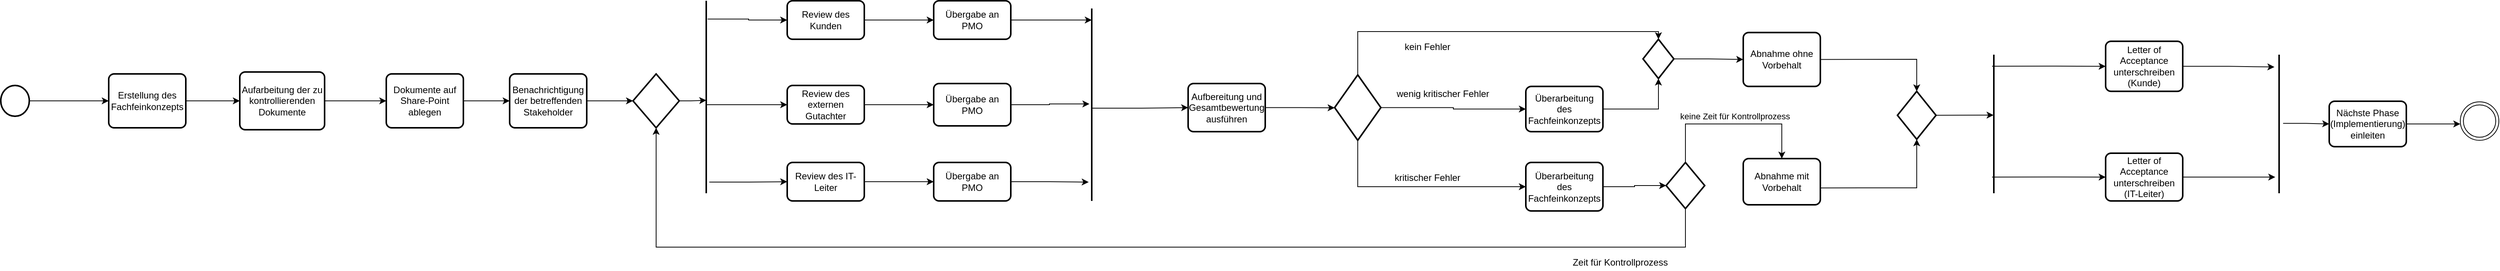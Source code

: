 <mxfile version="15.5.0" type="github">
  <diagram id="C5RBs43oDa-KdzZeNtuy" name="Page-1">
    <mxGraphModel dx="1221" dy="681" grid="1" gridSize="10" guides="1" tooltips="1" connect="1" arrows="1" fold="1" page="1" pageScale="1" pageWidth="827" pageHeight="1169" math="0" shadow="0">
      <root>
        <mxCell id="WIyWlLk6GJQsqaUBKTNV-0" />
        <mxCell id="WIyWlLk6GJQsqaUBKTNV-1" parent="WIyWlLk6GJQsqaUBKTNV-0" />
        <mxCell id="Rqcq4zvR49fvZkb_9wGG-0" value="" style="strokeWidth=2;html=1;shape=mxgraph.flowchart.start_2;whiteSpace=wrap;" vertex="1" parent="WIyWlLk6GJQsqaUBKTNV-1">
          <mxGeometry x="40" y="120" width="37" height="40" as="geometry" />
        </mxCell>
        <mxCell id="Rqcq4zvR49fvZkb_9wGG-1" value="Erstellung des Fachfeinkonzepts" style="rounded=1;whiteSpace=wrap;html=1;absoluteArcSize=1;arcSize=14;strokeWidth=2;" vertex="1" parent="WIyWlLk6GJQsqaUBKTNV-1">
          <mxGeometry x="180" y="105" width="100" height="70" as="geometry" />
        </mxCell>
        <mxCell id="Rqcq4zvR49fvZkb_9wGG-3" value="" style="endArrow=classic;html=1;rounded=0;edgeStyle=orthogonalEdgeStyle;exitX=1;exitY=0.5;exitDx=0;exitDy=0;exitPerimeter=0;entryX=0;entryY=0.5;entryDx=0;entryDy=0;" edge="1" parent="WIyWlLk6GJQsqaUBKTNV-1" source="Rqcq4zvR49fvZkb_9wGG-0" target="Rqcq4zvR49fvZkb_9wGG-1">
          <mxGeometry width="50" height="50" relative="1" as="geometry">
            <mxPoint x="90" y="160" as="sourcePoint" />
            <mxPoint x="140" y="110" as="targetPoint" />
          </mxGeometry>
        </mxCell>
        <mxCell id="Rqcq4zvR49fvZkb_9wGG-4" value="Aufarbeitung der zu kontrollierenden Dokumente" style="rounded=1;whiteSpace=wrap;html=1;absoluteArcSize=1;arcSize=14;strokeWidth=2;" vertex="1" parent="WIyWlLk6GJQsqaUBKTNV-1">
          <mxGeometry x="350" y="102.5" width="110" height="75" as="geometry" />
        </mxCell>
        <mxCell id="Rqcq4zvR49fvZkb_9wGG-5" value="" style="endArrow=classic;html=1;rounded=0;edgeStyle=orthogonalEdgeStyle;exitX=1;exitY=0.5;exitDx=0;exitDy=0;entryX=0;entryY=0.5;entryDx=0;entryDy=0;" edge="1" parent="WIyWlLk6GJQsqaUBKTNV-1" source="Rqcq4zvR49fvZkb_9wGG-1" target="Rqcq4zvR49fvZkb_9wGG-4">
          <mxGeometry width="50" height="50" relative="1" as="geometry">
            <mxPoint x="290" y="280" as="sourcePoint" />
            <mxPoint x="340" y="230" as="targetPoint" />
          </mxGeometry>
        </mxCell>
        <mxCell id="Rqcq4zvR49fvZkb_9wGG-6" value="Dokumente auf Share-Point ablegen" style="rounded=1;whiteSpace=wrap;html=1;absoluteArcSize=1;arcSize=14;strokeWidth=2;" vertex="1" parent="WIyWlLk6GJQsqaUBKTNV-1">
          <mxGeometry x="540" y="105" width="100" height="70" as="geometry" />
        </mxCell>
        <mxCell id="Rqcq4zvR49fvZkb_9wGG-7" value="" style="endArrow=classic;html=1;rounded=0;edgeStyle=orthogonalEdgeStyle;exitX=1;exitY=0.5;exitDx=0;exitDy=0;entryX=0;entryY=0.5;entryDx=0;entryDy=0;" edge="1" parent="WIyWlLk6GJQsqaUBKTNV-1" source="Rqcq4zvR49fvZkb_9wGG-4" target="Rqcq4zvR49fvZkb_9wGG-6">
          <mxGeometry width="50" height="50" relative="1" as="geometry">
            <mxPoint x="480" y="280" as="sourcePoint" />
            <mxPoint x="530" y="230" as="targetPoint" />
          </mxGeometry>
        </mxCell>
        <mxCell id="Rqcq4zvR49fvZkb_9wGG-8" value="Benachrichtigung der betreffenden Stakeholder" style="rounded=1;whiteSpace=wrap;html=1;absoluteArcSize=1;arcSize=14;strokeWidth=2;" vertex="1" parent="WIyWlLk6GJQsqaUBKTNV-1">
          <mxGeometry x="700" y="105" width="100" height="70" as="geometry" />
        </mxCell>
        <mxCell id="Rqcq4zvR49fvZkb_9wGG-9" value="" style="endArrow=classic;html=1;rounded=0;edgeStyle=orthogonalEdgeStyle;exitX=1;exitY=0.5;exitDx=0;exitDy=0;entryX=0;entryY=0.5;entryDx=0;entryDy=0;" edge="1" parent="WIyWlLk6GJQsqaUBKTNV-1" source="Rqcq4zvR49fvZkb_9wGG-6" target="Rqcq4zvR49fvZkb_9wGG-8">
          <mxGeometry width="50" height="50" relative="1" as="geometry">
            <mxPoint x="640" y="320" as="sourcePoint" />
            <mxPoint x="690" y="270" as="targetPoint" />
          </mxGeometry>
        </mxCell>
        <mxCell id="Rqcq4zvR49fvZkb_9wGG-10" value="Review des Kunden" style="rounded=1;whiteSpace=wrap;html=1;absoluteArcSize=1;arcSize=14;strokeWidth=2;" vertex="1" parent="WIyWlLk6GJQsqaUBKTNV-1">
          <mxGeometry x="1060" y="10" width="100" height="50" as="geometry" />
        </mxCell>
        <mxCell id="Rqcq4zvR49fvZkb_9wGG-11" value="Review des externen Gutachter" style="rounded=1;whiteSpace=wrap;html=1;absoluteArcSize=1;arcSize=14;strokeWidth=2;" vertex="1" parent="WIyWlLk6GJQsqaUBKTNV-1">
          <mxGeometry x="1060" y="120" width="100" height="50" as="geometry" />
        </mxCell>
        <mxCell id="Rqcq4zvR49fvZkb_9wGG-12" value="Review des IT-Leiter" style="rounded=1;whiteSpace=wrap;html=1;absoluteArcSize=1;arcSize=14;strokeWidth=2;" vertex="1" parent="WIyWlLk6GJQsqaUBKTNV-1">
          <mxGeometry x="1060" y="220" width="100" height="50" as="geometry" />
        </mxCell>
        <mxCell id="Rqcq4zvR49fvZkb_9wGG-16" value="" style="line;strokeWidth=2;direction=south;html=1;" vertex="1" parent="WIyWlLk6GJQsqaUBKTNV-1">
          <mxGeometry x="950" y="10" width="10" height="250" as="geometry" />
        </mxCell>
        <mxCell id="Rqcq4zvR49fvZkb_9wGG-21" value="" style="endArrow=classic;html=1;rounded=0;edgeStyle=orthogonalEdgeStyle;entryX=0;entryY=0.5;entryDx=0;entryDy=0;exitX=0.095;exitY=0.312;exitDx=0;exitDy=0;exitPerimeter=0;" edge="1" parent="WIyWlLk6GJQsqaUBKTNV-1" source="Rqcq4zvR49fvZkb_9wGG-16" target="Rqcq4zvR49fvZkb_9wGG-10">
          <mxGeometry width="50" height="50" relative="1" as="geometry">
            <mxPoint x="1015" y="35" as="sourcePoint" />
            <mxPoint x="960" y="40" as="targetPoint" />
          </mxGeometry>
        </mxCell>
        <mxCell id="Rqcq4zvR49fvZkb_9wGG-24" value="" style="endArrow=classic;html=1;rounded=0;edgeStyle=orthogonalEdgeStyle;entryX=0;entryY=0.5;entryDx=0;entryDy=0;exitX=0.942;exitY=0.1;exitDx=0;exitDy=0;exitPerimeter=0;" edge="1" parent="WIyWlLk6GJQsqaUBKTNV-1" source="Rqcq4zvR49fvZkb_9wGG-16" target="Rqcq4zvR49fvZkb_9wGG-12">
          <mxGeometry width="50" height="50" relative="1" as="geometry">
            <mxPoint x="1010" y="340" as="sourcePoint" />
            <mxPoint x="1060" y="290" as="targetPoint" />
          </mxGeometry>
        </mxCell>
        <mxCell id="Rqcq4zvR49fvZkb_9wGG-25" value="" style="endArrow=classic;html=1;rounded=0;edgeStyle=orthogonalEdgeStyle;entryX=0;entryY=0.5;entryDx=0;entryDy=0;exitX=0.54;exitY=0.571;exitDx=0;exitDy=0;exitPerimeter=0;" edge="1" parent="WIyWlLk6GJQsqaUBKTNV-1" source="Rqcq4zvR49fvZkb_9wGG-16" target="Rqcq4zvR49fvZkb_9wGG-11">
          <mxGeometry width="50" height="50" relative="1" as="geometry">
            <mxPoint x="1050" y="130" as="sourcePoint" />
            <mxPoint x="1100" y="80" as="targetPoint" />
          </mxGeometry>
        </mxCell>
        <mxCell id="Rqcq4zvR49fvZkb_9wGG-26" value="Übergabe an PMO" style="rounded=1;whiteSpace=wrap;html=1;absoluteArcSize=1;arcSize=14;strokeWidth=2;" vertex="1" parent="WIyWlLk6GJQsqaUBKTNV-1">
          <mxGeometry x="1250" y="10" width="100" height="50" as="geometry" />
        </mxCell>
        <mxCell id="Rqcq4zvR49fvZkb_9wGG-27" value="Übergabe an PMO" style="rounded=1;whiteSpace=wrap;html=1;absoluteArcSize=1;arcSize=14;strokeWidth=2;" vertex="1" parent="WIyWlLk6GJQsqaUBKTNV-1">
          <mxGeometry x="1250" y="117.5" width="100" height="55" as="geometry" />
        </mxCell>
        <mxCell id="Rqcq4zvR49fvZkb_9wGG-28" value="Übergabe an PMO" style="rounded=1;whiteSpace=wrap;html=1;absoluteArcSize=1;arcSize=14;strokeWidth=2;" vertex="1" parent="WIyWlLk6GJQsqaUBKTNV-1">
          <mxGeometry x="1250" y="220" width="100" height="50" as="geometry" />
        </mxCell>
        <mxCell id="Rqcq4zvR49fvZkb_9wGG-29" value="" style="endArrow=classic;html=1;rounded=0;edgeStyle=orthogonalEdgeStyle;exitX=1;exitY=0.5;exitDx=0;exitDy=0;entryX=0;entryY=0.5;entryDx=0;entryDy=0;" edge="1" parent="WIyWlLk6GJQsqaUBKTNV-1" source="Rqcq4zvR49fvZkb_9wGG-10" target="Rqcq4zvR49fvZkb_9wGG-26">
          <mxGeometry width="50" height="50" relative="1" as="geometry">
            <mxPoint x="1170" y="50" as="sourcePoint" />
            <mxPoint x="1220" as="targetPoint" />
          </mxGeometry>
        </mxCell>
        <mxCell id="Rqcq4zvR49fvZkb_9wGG-30" value="" style="endArrow=classic;html=1;rounded=0;edgeStyle=orthogonalEdgeStyle;exitX=1;exitY=0.5;exitDx=0;exitDy=0;entryX=0;entryY=0.5;entryDx=0;entryDy=0;" edge="1" parent="WIyWlLk6GJQsqaUBKTNV-1" source="Rqcq4zvR49fvZkb_9wGG-11" target="Rqcq4zvR49fvZkb_9wGG-27">
          <mxGeometry width="50" height="50" relative="1" as="geometry">
            <mxPoint x="1170" y="180" as="sourcePoint" />
            <mxPoint x="1220" y="130" as="targetPoint" />
          </mxGeometry>
        </mxCell>
        <mxCell id="Rqcq4zvR49fvZkb_9wGG-31" value="" style="endArrow=classic;html=1;rounded=0;edgeStyle=orthogonalEdgeStyle;exitX=1;exitY=0.5;exitDx=0;exitDy=0;entryX=0;entryY=0.5;entryDx=0;entryDy=0;" edge="1" parent="WIyWlLk6GJQsqaUBKTNV-1" source="Rqcq4zvR49fvZkb_9wGG-12" target="Rqcq4zvR49fvZkb_9wGG-28">
          <mxGeometry width="50" height="50" relative="1" as="geometry">
            <mxPoint x="1160" y="340" as="sourcePoint" />
            <mxPoint x="1210" y="290" as="targetPoint" />
          </mxGeometry>
        </mxCell>
        <mxCell id="Rqcq4zvR49fvZkb_9wGG-32" value="" style="line;strokeWidth=2;direction=south;html=1;" vertex="1" parent="WIyWlLk6GJQsqaUBKTNV-1">
          <mxGeometry x="1450" y="20" width="10" height="250" as="geometry" />
        </mxCell>
        <mxCell id="Rqcq4zvR49fvZkb_9wGG-33" value="" style="endArrow=classic;html=1;rounded=0;edgeStyle=orthogonalEdgeStyle;exitX=1;exitY=0.5;exitDx=0;exitDy=0;" edge="1" parent="WIyWlLk6GJQsqaUBKTNV-1" source="Rqcq4zvR49fvZkb_9wGG-26">
          <mxGeometry width="50" height="50" relative="1" as="geometry">
            <mxPoint x="1380" y="410" as="sourcePoint" />
            <mxPoint x="1455" y="35" as="targetPoint" />
          </mxGeometry>
        </mxCell>
        <mxCell id="Rqcq4zvR49fvZkb_9wGG-34" value="" style="endArrow=classic;html=1;rounded=0;edgeStyle=orthogonalEdgeStyle;exitX=1;exitY=0.5;exitDx=0;exitDy=0;entryX=0.496;entryY=0.806;entryDx=0;entryDy=0;entryPerimeter=0;" edge="1" parent="WIyWlLk6GJQsqaUBKTNV-1" source="Rqcq4zvR49fvZkb_9wGG-27" target="Rqcq4zvR49fvZkb_9wGG-32">
          <mxGeometry width="50" height="50" relative="1" as="geometry">
            <mxPoint x="1120" y="130" as="sourcePoint" />
            <mxPoint x="1170" y="80" as="targetPoint" />
          </mxGeometry>
        </mxCell>
        <mxCell id="Rqcq4zvR49fvZkb_9wGG-36" value="" style="endArrow=classic;html=1;rounded=0;edgeStyle=orthogonalEdgeStyle;exitX=1;exitY=0.5;exitDx=0;exitDy=0;entryX=0.902;entryY=0.9;entryDx=0;entryDy=0;entryPerimeter=0;" edge="1" parent="WIyWlLk6GJQsqaUBKTNV-1" source="Rqcq4zvR49fvZkb_9wGG-28" target="Rqcq4zvR49fvZkb_9wGG-32">
          <mxGeometry width="50" height="50" relative="1" as="geometry">
            <mxPoint x="1360" y="350" as="sourcePoint" />
            <mxPoint x="1410" y="300" as="targetPoint" />
          </mxGeometry>
        </mxCell>
        <mxCell id="Rqcq4zvR49fvZkb_9wGG-37" value="Aufbereitung und Gesamtbewertung ausführen" style="rounded=1;whiteSpace=wrap;html=1;absoluteArcSize=1;arcSize=14;strokeWidth=2;" vertex="1" parent="WIyWlLk6GJQsqaUBKTNV-1">
          <mxGeometry x="1580" y="117.5" width="100" height="62.5" as="geometry" />
        </mxCell>
        <mxCell id="Rqcq4zvR49fvZkb_9wGG-39" value="" style="endArrow=classic;html=1;rounded=0;edgeStyle=orthogonalEdgeStyle;entryX=0;entryY=0.5;entryDx=0;entryDy=0;exitX=0.518;exitY=0.429;exitDx=0;exitDy=0;exitPerimeter=0;" edge="1" parent="WIyWlLk6GJQsqaUBKTNV-1" source="Rqcq4zvR49fvZkb_9wGG-32" target="Rqcq4zvR49fvZkb_9wGG-37">
          <mxGeometry width="50" height="50" relative="1" as="geometry">
            <mxPoint x="1490" y="180" as="sourcePoint" />
            <mxPoint x="1540" y="130" as="targetPoint" />
          </mxGeometry>
        </mxCell>
        <mxCell id="Rqcq4zvR49fvZkb_9wGG-40" value="" style="strokeWidth=2;html=1;shape=mxgraph.flowchart.decision;whiteSpace=wrap;" vertex="1" parent="WIyWlLk6GJQsqaUBKTNV-1">
          <mxGeometry x="1770" y="106.25" width="60" height="85" as="geometry" />
        </mxCell>
        <mxCell id="Rqcq4zvR49fvZkb_9wGG-41" value="" style="endArrow=classic;html=1;rounded=0;edgeStyle=orthogonalEdgeStyle;exitX=1;exitY=0.5;exitDx=0;exitDy=0;" edge="1" parent="WIyWlLk6GJQsqaUBKTNV-1" source="Rqcq4zvR49fvZkb_9wGG-37">
          <mxGeometry width="50" height="50" relative="1" as="geometry">
            <mxPoint x="1720" y="290" as="sourcePoint" />
            <mxPoint x="1770" y="149" as="targetPoint" />
          </mxGeometry>
        </mxCell>
        <mxCell id="Rqcq4zvR49fvZkb_9wGG-42" value="" style="endArrow=classic;html=1;rounded=0;edgeStyle=orthogonalEdgeStyle;exitX=0.5;exitY=0;exitDx=0;exitDy=0;exitPerimeter=0;entryX=0.5;entryY=0;entryDx=0;entryDy=0;entryPerimeter=0;" edge="1" parent="WIyWlLk6GJQsqaUBKTNV-1" source="Rqcq4zvR49fvZkb_9wGG-40" target="Rqcq4zvR49fvZkb_9wGG-58">
          <mxGeometry width="50" height="50" relative="1" as="geometry">
            <mxPoint x="1940" y="100" as="sourcePoint" />
            <mxPoint x="1930" y="70" as="targetPoint" />
          </mxGeometry>
        </mxCell>
        <mxCell id="Rqcq4zvR49fvZkb_9wGG-43" value="kein Fehler" style="text;html=1;align=center;verticalAlign=middle;resizable=0;points=[];autosize=1;strokeColor=none;fillColor=none;" vertex="1" parent="WIyWlLk6GJQsqaUBKTNV-1">
          <mxGeometry x="1855" y="60" width="70" height="20" as="geometry" />
        </mxCell>
        <mxCell id="Rqcq4zvR49fvZkb_9wGG-44" value="" style="endArrow=classic;html=1;rounded=0;edgeStyle=orthogonalEdgeStyle;exitX=1;exitY=0.5;exitDx=0;exitDy=0;exitPerimeter=0;entryX=0;entryY=0.5;entryDx=0;entryDy=0;" edge="1" parent="WIyWlLk6GJQsqaUBKTNV-1" source="Rqcq4zvR49fvZkb_9wGG-40" target="Rqcq4zvR49fvZkb_9wGG-56">
          <mxGeometry width="50" height="50" relative="1" as="geometry">
            <mxPoint x="1870" y="180" as="sourcePoint" />
            <mxPoint x="1960" y="149" as="targetPoint" />
          </mxGeometry>
        </mxCell>
        <mxCell id="Rqcq4zvR49fvZkb_9wGG-45" value="wenig kritischer Fehler" style="text;html=1;align=center;verticalAlign=middle;resizable=0;points=[];autosize=1;strokeColor=none;fillColor=none;" vertex="1" parent="WIyWlLk6GJQsqaUBKTNV-1">
          <mxGeometry x="1840" y="121.25" width="140" height="20" as="geometry" />
        </mxCell>
        <mxCell id="Rqcq4zvR49fvZkb_9wGG-46" value="" style="endArrow=classic;html=1;rounded=0;edgeStyle=orthogonalEdgeStyle;exitX=0.5;exitY=1;exitDx=0;exitDy=0;exitPerimeter=0;entryX=0;entryY=0.5;entryDx=0;entryDy=0;" edge="1" parent="WIyWlLk6GJQsqaUBKTNV-1" source="Rqcq4zvR49fvZkb_9wGG-40" target="Rqcq4zvR49fvZkb_9wGG-49">
          <mxGeometry width="50" height="50" relative="1" as="geometry">
            <mxPoint x="1850" y="240" as="sourcePoint" />
            <mxPoint x="1950" y="230" as="targetPoint" />
            <Array as="points">
              <mxPoint x="1800" y="252" />
            </Array>
          </mxGeometry>
        </mxCell>
        <mxCell id="Rqcq4zvR49fvZkb_9wGG-47" value="kritischer Fehler" style="text;html=1;align=center;verticalAlign=middle;resizable=0;points=[];autosize=1;strokeColor=none;fillColor=none;" vertex="1" parent="WIyWlLk6GJQsqaUBKTNV-1">
          <mxGeometry x="1840" y="230" width="100" height="20" as="geometry" />
        </mxCell>
        <mxCell id="Rqcq4zvR49fvZkb_9wGG-49" value="Überarbeitung des Fachfeinkonzepts" style="rounded=1;whiteSpace=wrap;html=1;absoluteArcSize=1;arcSize=14;strokeWidth=2;" vertex="1" parent="WIyWlLk6GJQsqaUBKTNV-1">
          <mxGeometry x="2018" y="220" width="100" height="63" as="geometry" />
        </mxCell>
        <mxCell id="Rqcq4zvR49fvZkb_9wGG-50" value="" style="strokeWidth=2;html=1;shape=mxgraph.flowchart.decision;whiteSpace=wrap;" vertex="1" parent="WIyWlLk6GJQsqaUBKTNV-1">
          <mxGeometry x="860" y="105" width="60" height="70" as="geometry" />
        </mxCell>
        <mxCell id="Rqcq4zvR49fvZkb_9wGG-53" value="" style="endArrow=classic;html=1;rounded=0;edgeStyle=orthogonalEdgeStyle;entryX=0;entryY=0.5;entryDx=0;entryDy=0;entryPerimeter=0;exitX=1;exitY=0.5;exitDx=0;exitDy=0;" edge="1" parent="WIyWlLk6GJQsqaUBKTNV-1" source="Rqcq4zvR49fvZkb_9wGG-8" target="Rqcq4zvR49fvZkb_9wGG-50">
          <mxGeometry width="50" height="50" relative="1" as="geometry">
            <mxPoint x="820" y="240" as="sourcePoint" />
            <mxPoint x="880" y="210" as="targetPoint" />
          </mxGeometry>
        </mxCell>
        <mxCell id="Rqcq4zvR49fvZkb_9wGG-54" value="" style="endArrow=classic;html=1;rounded=0;edgeStyle=orthogonalEdgeStyle;exitX=1;exitY=0.5;exitDx=0;exitDy=0;exitPerimeter=0;entryX=0.517;entryY=0.5;entryDx=0;entryDy=0;entryPerimeter=0;" edge="1" parent="WIyWlLk6GJQsqaUBKTNV-1" source="Rqcq4zvR49fvZkb_9wGG-50" target="Rqcq4zvR49fvZkb_9wGG-16">
          <mxGeometry width="50" height="50" relative="1" as="geometry">
            <mxPoint x="880" y="280" as="sourcePoint" />
            <mxPoint x="930" y="230" as="targetPoint" />
          </mxGeometry>
        </mxCell>
        <mxCell id="Rqcq4zvR49fvZkb_9wGG-55" value="" style="endArrow=classic;html=1;rounded=0;edgeStyle=orthogonalEdgeStyle;entryX=0.5;entryY=1;entryDx=0;entryDy=0;entryPerimeter=0;exitX=0.5;exitY=1;exitDx=0;exitDy=0;exitPerimeter=0;" edge="1" parent="WIyWlLk6GJQsqaUBKTNV-1" source="Rqcq4zvR49fvZkb_9wGG-61" target="Rqcq4zvR49fvZkb_9wGG-50">
          <mxGeometry width="50" height="50" relative="1" as="geometry">
            <mxPoint x="2080" y="293" as="sourcePoint" />
            <mxPoint x="930" y="320" as="targetPoint" />
            <Array as="points">
              <mxPoint x="2225" y="330" />
              <mxPoint x="890" y="330" />
            </Array>
          </mxGeometry>
        </mxCell>
        <mxCell id="Rqcq4zvR49fvZkb_9wGG-56" value="Überarbeitung des Fachfeinkonzepts" style="rounded=1;whiteSpace=wrap;html=1;absoluteArcSize=1;arcSize=14;strokeWidth=2;" vertex="1" parent="WIyWlLk6GJQsqaUBKTNV-1">
          <mxGeometry x="2018" y="121.25" width="100" height="58.75" as="geometry" />
        </mxCell>
        <mxCell id="Rqcq4zvR49fvZkb_9wGG-57" value="Abnahme ohne Vorbehalt" style="rounded=1;whiteSpace=wrap;html=1;absoluteArcSize=1;arcSize=14;strokeWidth=2;" vertex="1" parent="WIyWlLk6GJQsqaUBKTNV-1">
          <mxGeometry x="2300" y="51.25" width="100" height="70" as="geometry" />
        </mxCell>
        <mxCell id="Rqcq4zvR49fvZkb_9wGG-58" value="" style="strokeWidth=2;html=1;shape=mxgraph.flowchart.decision;whiteSpace=wrap;" vertex="1" parent="WIyWlLk6GJQsqaUBKTNV-1">
          <mxGeometry x="2170" y="60" width="40" height="51" as="geometry" />
        </mxCell>
        <mxCell id="Rqcq4zvR49fvZkb_9wGG-59" value="" style="endArrow=classic;html=1;rounded=0;edgeStyle=orthogonalEdgeStyle;exitX=1;exitY=0.5;exitDx=0;exitDy=0;entryX=0.5;entryY=1;entryDx=0;entryDy=0;entryPerimeter=0;" edge="1" parent="WIyWlLk6GJQsqaUBKTNV-1" source="Rqcq4zvR49fvZkb_9wGG-56" target="Rqcq4zvR49fvZkb_9wGG-58">
          <mxGeometry width="50" height="50" relative="1" as="geometry">
            <mxPoint x="2180" y="190" as="sourcePoint" />
            <mxPoint x="2230" y="140" as="targetPoint" />
          </mxGeometry>
        </mxCell>
        <mxCell id="Rqcq4zvR49fvZkb_9wGG-60" value="" style="endArrow=classic;html=1;rounded=0;edgeStyle=orthogonalEdgeStyle;exitX=1;exitY=0.5;exitDx=0;exitDy=0;exitPerimeter=0;entryX=0;entryY=0.5;entryDx=0;entryDy=0;" edge="1" parent="WIyWlLk6GJQsqaUBKTNV-1" source="Rqcq4zvR49fvZkb_9wGG-58" target="Rqcq4zvR49fvZkb_9wGG-57">
          <mxGeometry width="50" height="50" relative="1" as="geometry">
            <mxPoint x="2230" y="104.94" as="sourcePoint" />
            <mxPoint x="2280" y="54.94" as="targetPoint" />
          </mxGeometry>
        </mxCell>
        <mxCell id="Rqcq4zvR49fvZkb_9wGG-61" value="" style="strokeWidth=2;html=1;shape=mxgraph.flowchart.decision;whiteSpace=wrap;" vertex="1" parent="WIyWlLk6GJQsqaUBKTNV-1">
          <mxGeometry x="2200" y="220" width="50" height="60" as="geometry" />
        </mxCell>
        <mxCell id="Rqcq4zvR49fvZkb_9wGG-63" value="" style="endArrow=classic;html=1;rounded=0;edgeStyle=orthogonalEdgeStyle;exitX=1;exitY=0.5;exitDx=0;exitDy=0;entryX=0;entryY=0.5;entryDx=0;entryDy=0;entryPerimeter=0;" edge="1" parent="WIyWlLk6GJQsqaUBKTNV-1" source="Rqcq4zvR49fvZkb_9wGG-49" target="Rqcq4zvR49fvZkb_9wGG-61">
          <mxGeometry width="50" height="50" relative="1" as="geometry">
            <mxPoint x="2140" y="270" as="sourcePoint" />
            <mxPoint x="2190" y="220" as="targetPoint" />
          </mxGeometry>
        </mxCell>
        <mxCell id="Rqcq4zvR49fvZkb_9wGG-64" value="Zeit für Kontrollprozess" style="text;html=1;align=center;verticalAlign=middle;resizable=0;points=[];autosize=1;strokeColor=none;fillColor=none;" vertex="1" parent="WIyWlLk6GJQsqaUBKTNV-1">
          <mxGeometry x="2070" y="340" width="140" height="20" as="geometry" />
        </mxCell>
        <mxCell id="Rqcq4zvR49fvZkb_9wGG-67" value="Abnahme mit Vorbehalt" style="rounded=1;whiteSpace=wrap;html=1;absoluteArcSize=1;arcSize=14;strokeWidth=2;" vertex="1" parent="WIyWlLk6GJQsqaUBKTNV-1">
          <mxGeometry x="2300" y="215" width="100" height="60" as="geometry" />
        </mxCell>
        <mxCell id="Rqcq4zvR49fvZkb_9wGG-68" value="" style="edgeStyle=elbowEdgeStyle;elbow=vertical;endArrow=classic;html=1;rounded=0;exitX=0.5;exitY=0;exitDx=0;exitDy=0;exitPerimeter=0;entryX=0.5;entryY=0;entryDx=0;entryDy=0;" edge="1" parent="WIyWlLk6GJQsqaUBKTNV-1" source="Rqcq4zvR49fvZkb_9wGG-61" target="Rqcq4zvR49fvZkb_9wGG-67">
          <mxGeometry width="50" height="50" relative="1" as="geometry">
            <mxPoint x="2260" y="190" as="sourcePoint" />
            <mxPoint x="2310" y="140" as="targetPoint" />
            <Array as="points">
              <mxPoint x="2290" y="170" />
            </Array>
          </mxGeometry>
        </mxCell>
        <mxCell id="Rqcq4zvR49fvZkb_9wGG-69" value="keine Zeit für Kontrollprozess" style="edgeLabel;html=1;align=center;verticalAlign=middle;resizable=0;points=[];" vertex="1" connectable="0" parent="Rqcq4zvR49fvZkb_9wGG-68">
          <mxGeometry x="-0.181" y="-11" relative="1" as="geometry">
            <mxPoint x="24" y="-21" as="offset" />
          </mxGeometry>
        </mxCell>
        <mxCell id="Rqcq4zvR49fvZkb_9wGG-70" value="Letter of Acceptance unterschreiben (Kunde)" style="rounded=1;whiteSpace=wrap;html=1;absoluteArcSize=1;arcSize=14;strokeWidth=2;" vertex="1" parent="WIyWlLk6GJQsqaUBKTNV-1">
          <mxGeometry x="2770" y="62.63" width="100" height="65" as="geometry" />
        </mxCell>
        <mxCell id="Rqcq4zvR49fvZkb_9wGG-71" value="" style="strokeWidth=2;html=1;shape=mxgraph.flowchart.decision;whiteSpace=wrap;" vertex="1" parent="WIyWlLk6GJQsqaUBKTNV-1">
          <mxGeometry x="2500" y="127.63" width="50" height="62.25" as="geometry" />
        </mxCell>
        <mxCell id="Rqcq4zvR49fvZkb_9wGG-72" value="" style="edgeStyle=elbowEdgeStyle;elbow=vertical;endArrow=classic;html=1;rounded=0;exitX=1;exitY=0.5;exitDx=0;exitDy=0;entryX=0.5;entryY=0;entryDx=0;entryDy=0;entryPerimeter=0;" edge="1" parent="WIyWlLk6GJQsqaUBKTNV-1" source="Rqcq4zvR49fvZkb_9wGG-57" target="Rqcq4zvR49fvZkb_9wGG-71">
          <mxGeometry width="50" height="50" relative="1" as="geometry">
            <mxPoint x="2460" y="100" as="sourcePoint" />
            <mxPoint x="2510" y="50" as="targetPoint" />
            <Array as="points">
              <mxPoint x="2460" y="86" />
            </Array>
          </mxGeometry>
        </mxCell>
        <mxCell id="Rqcq4zvR49fvZkb_9wGG-73" value="" style="edgeStyle=elbowEdgeStyle;elbow=vertical;endArrow=classic;html=1;rounded=0;exitX=0.997;exitY=0.635;exitDx=0;exitDy=0;exitPerimeter=0;entryX=0.5;entryY=1;entryDx=0;entryDy=0;entryPerimeter=0;" edge="1" parent="WIyWlLk6GJQsqaUBKTNV-1" source="Rqcq4zvR49fvZkb_9wGG-67" target="Rqcq4zvR49fvZkb_9wGG-71">
          <mxGeometry width="50" height="50" relative="1" as="geometry">
            <mxPoint x="2450" y="270" as="sourcePoint" />
            <mxPoint x="2500" y="220" as="targetPoint" />
            <Array as="points">
              <mxPoint x="2470" y="253" />
            </Array>
          </mxGeometry>
        </mxCell>
        <mxCell id="Rqcq4zvR49fvZkb_9wGG-75" value="Letter of Acceptance unterschreiben (IT-Leiter)" style="rounded=1;whiteSpace=wrap;html=1;absoluteArcSize=1;arcSize=14;strokeWidth=2;" vertex="1" parent="WIyWlLk6GJQsqaUBKTNV-1">
          <mxGeometry x="2770" y="208" width="100" height="62" as="geometry" />
        </mxCell>
        <mxCell id="Rqcq4zvR49fvZkb_9wGG-76" value="" style="line;strokeWidth=2;direction=south;html=1;" vertex="1" parent="WIyWlLk6GJQsqaUBKTNV-1">
          <mxGeometry x="2620" y="80" width="10" height="180" as="geometry" />
        </mxCell>
        <mxCell id="Rqcq4zvR49fvZkb_9wGG-77" value="" style="edgeStyle=elbowEdgeStyle;elbow=vertical;endArrow=classic;html=1;rounded=0;exitX=1;exitY=0.5;exitDx=0;exitDy=0;exitPerimeter=0;entryX=0.434;entryY=0.535;entryDx=0;entryDy=0;entryPerimeter=0;" edge="1" parent="WIyWlLk6GJQsqaUBKTNV-1" source="Rqcq4zvR49fvZkb_9wGG-71" target="Rqcq4zvR49fvZkb_9wGG-76">
          <mxGeometry width="50" height="50" relative="1" as="geometry">
            <mxPoint x="2570" y="360" as="sourcePoint" />
            <mxPoint x="2610" y="161" as="targetPoint" />
          </mxGeometry>
        </mxCell>
        <mxCell id="Rqcq4zvR49fvZkb_9wGG-79" value="" style="endArrow=classic;html=1;rounded=0;edgeStyle=orthogonalEdgeStyle;entryX=0;entryY=0.5;entryDx=0;entryDy=0;exitX=0.083;exitY=0.724;exitDx=0;exitDy=0;exitPerimeter=0;" edge="1" parent="WIyWlLk6GJQsqaUBKTNV-1" source="Rqcq4zvR49fvZkb_9wGG-76" target="Rqcq4zvR49fvZkb_9wGG-70">
          <mxGeometry width="50" height="50" relative="1" as="geometry">
            <mxPoint x="2660" y="140" as="sourcePoint" />
            <mxPoint x="2710" y="90" as="targetPoint" />
          </mxGeometry>
        </mxCell>
        <mxCell id="Rqcq4zvR49fvZkb_9wGG-80" value="" style="endArrow=classic;html=1;rounded=0;edgeStyle=orthogonalEdgeStyle;entryX=0;entryY=0.5;entryDx=0;entryDy=0;exitX=0.883;exitY=0.724;exitDx=0;exitDy=0;exitPerimeter=0;" edge="1" parent="WIyWlLk6GJQsqaUBKTNV-1" source="Rqcq4zvR49fvZkb_9wGG-76" target="Rqcq4zvR49fvZkb_9wGG-75">
          <mxGeometry width="50" height="50" relative="1" as="geometry">
            <mxPoint x="2660" y="330" as="sourcePoint" />
            <mxPoint x="2710" y="280" as="targetPoint" />
          </mxGeometry>
        </mxCell>
        <mxCell id="Rqcq4zvR49fvZkb_9wGG-81" value="Nächste Phase (Implementierung) einleiten" style="rounded=1;whiteSpace=wrap;html=1;absoluteArcSize=1;arcSize=14;strokeWidth=2;" vertex="1" parent="WIyWlLk6GJQsqaUBKTNV-1">
          <mxGeometry x="3060" y="140.5" width="100" height="59" as="geometry" />
        </mxCell>
        <mxCell id="Rqcq4zvR49fvZkb_9wGG-82" value="" style="line;strokeWidth=2;direction=south;html=1;" vertex="1" parent="WIyWlLk6GJQsqaUBKTNV-1">
          <mxGeometry x="2990" y="80" width="10" height="180" as="geometry" />
        </mxCell>
        <mxCell id="Rqcq4zvR49fvZkb_9wGG-84" value="" style="endArrow=classic;html=1;rounded=0;edgeStyle=orthogonalEdgeStyle;exitX=1;exitY=0.5;exitDx=0;exitDy=0;" edge="1" parent="WIyWlLk6GJQsqaUBKTNV-1" source="Rqcq4zvR49fvZkb_9wGG-75">
          <mxGeometry width="50" height="50" relative="1" as="geometry">
            <mxPoint x="2960" y="370" as="sourcePoint" />
            <mxPoint x="2990" y="239" as="targetPoint" />
          </mxGeometry>
        </mxCell>
        <mxCell id="Rqcq4zvR49fvZkb_9wGG-85" value="" style="endArrow=classic;html=1;rounded=0;edgeStyle=orthogonalEdgeStyle;exitX=1;exitY=0.5;exitDx=0;exitDy=0;entryX=0.089;entryY=1.112;entryDx=0;entryDy=0;entryPerimeter=0;" edge="1" parent="WIyWlLk6GJQsqaUBKTNV-1" source="Rqcq4zvR49fvZkb_9wGG-70" target="Rqcq4zvR49fvZkb_9wGG-82">
          <mxGeometry width="50" height="50" relative="1" as="geometry">
            <mxPoint x="2910" y="70" as="sourcePoint" />
            <mxPoint x="2960" y="20" as="targetPoint" />
          </mxGeometry>
        </mxCell>
        <mxCell id="Rqcq4zvR49fvZkb_9wGG-86" value="" style="endArrow=classic;html=1;rounded=0;edgeStyle=orthogonalEdgeStyle;entryX=0;entryY=0.5;entryDx=0;entryDy=0;exitX=0.496;exitY=-0.018;exitDx=0;exitDy=0;exitPerimeter=0;" edge="1" parent="WIyWlLk6GJQsqaUBKTNV-1" source="Rqcq4zvR49fvZkb_9wGG-82" target="Rqcq4zvR49fvZkb_9wGG-81">
          <mxGeometry width="50" height="50" relative="1" as="geometry">
            <mxPoint x="3100" y="280" as="sourcePoint" />
            <mxPoint x="3230" y="290" as="targetPoint" />
          </mxGeometry>
        </mxCell>
        <mxCell id="Rqcq4zvR49fvZkb_9wGG-87" value="" style="ellipse;shape=doubleEllipse;whiteSpace=wrap;html=1;aspect=fixed;" vertex="1" parent="WIyWlLk6GJQsqaUBKTNV-1">
          <mxGeometry x="3230" y="141.25" width="50" height="50" as="geometry" />
        </mxCell>
        <mxCell id="Rqcq4zvR49fvZkb_9wGG-88" value="" style="endArrow=classic;html=1;rounded=0;edgeStyle=orthogonalEdgeStyle;exitX=1;exitY=0.5;exitDx=0;exitDy=0;" edge="1" parent="WIyWlLk6GJQsqaUBKTNV-1" source="Rqcq4zvR49fvZkb_9wGG-81">
          <mxGeometry width="50" height="50" relative="1" as="geometry">
            <mxPoint x="3210" y="310" as="sourcePoint" />
            <mxPoint x="3230" y="170" as="targetPoint" />
          </mxGeometry>
        </mxCell>
      </root>
    </mxGraphModel>
  </diagram>
</mxfile>
